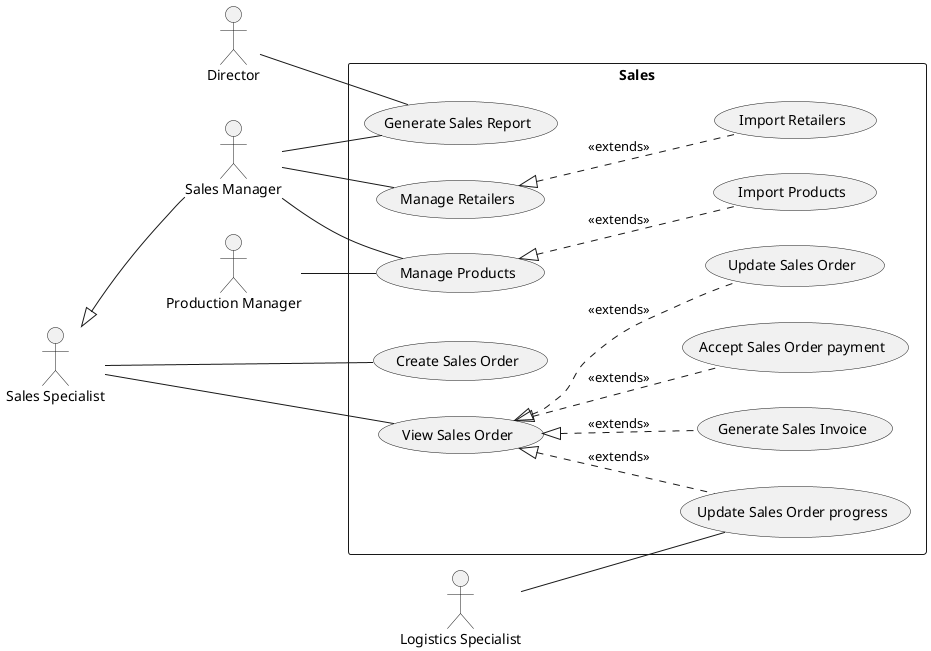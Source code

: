 @startuml sales
left to right direction

:Director: as d

:Production Manager: as pm

:Sales Specialist: as s
:Sales Manager: as sm
s <|-- sm

:Logistics Specialist: as ls

rectangle Sales {
    s -- (Create Sales Order)
    s -- (View Sales Order)
    (View Sales Order) <|.. (Update Sales Order) : <<extends>>
    (View Sales Order) <|.. (Update Sales Order progress) : <<extends>>
    ls -- (Update Sales Order progress)
    (View Sales Order) <|.. (Generate Sales Invoice) : <<extends>>
    (View Sales Order) <|.. (Accept Sales Order payment) : <<extends>>

    sm -- (Generate Sales Report)
    d -- (Generate Sales Report)
    pm -- (Manage Products)
    sm -- (Manage Products)
    (Manage Products) <|.. (Import Products) : <<extends>>
    sm -- (Manage Retailers)
    (Manage Retailers) <|.. (Import Retailers) : <<extends>>
}
@enduml